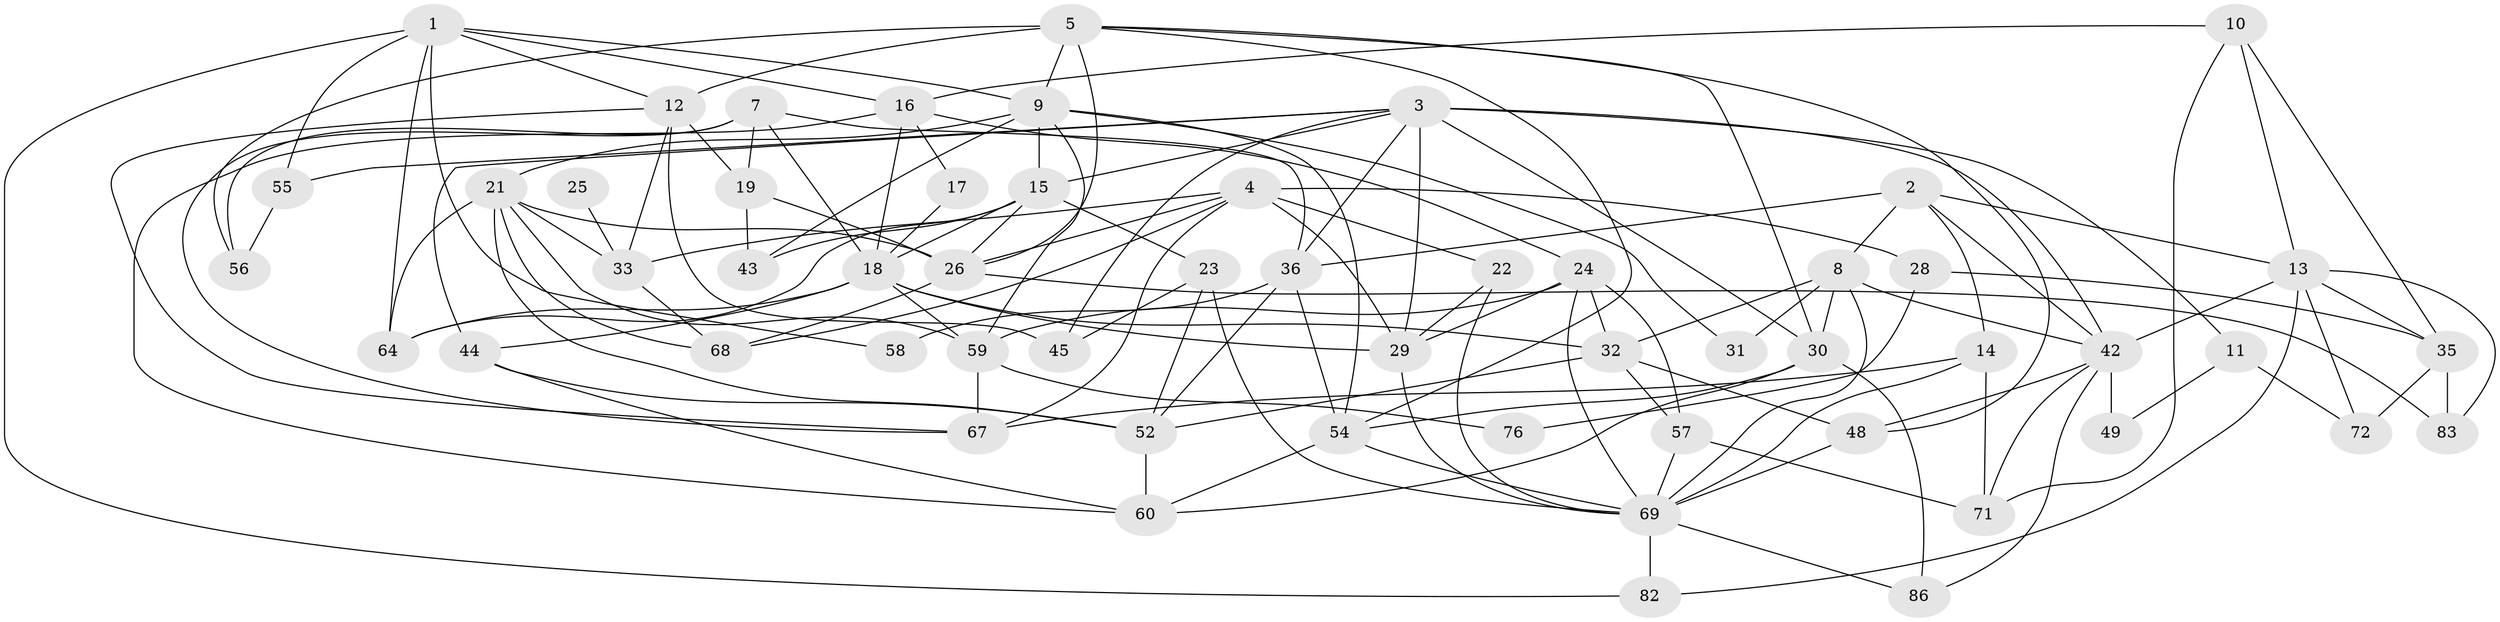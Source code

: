 // original degree distribution, {6: 0.11494252873563218, 5: 0.19540229885057472, 3: 0.2988505747126437, 2: 0.11494252873563218, 4: 0.2413793103448276, 7: 0.034482758620689655}
// Generated by graph-tools (version 1.1) at 2025/41/03/06/25 10:41:56]
// undirected, 56 vertices, 137 edges
graph export_dot {
graph [start="1"]
  node [color=gray90,style=filled];
  1 [super="+6"];
  2 [super="+41"];
  3 [super="+75"];
  4 [super="+39"];
  5 [super="+65"];
  7 [super="+53"];
  8 [super="+27"];
  9 [super="+47"];
  10;
  11;
  12 [super="+20"];
  13 [super="+38"];
  14;
  15 [super="+63"];
  16 [super="+34"];
  17;
  18 [super="+66"];
  19;
  21 [super="+37"];
  22;
  23 [super="+84"];
  24 [super="+40"];
  25;
  26 [super="+51"];
  28;
  29 [super="+77"];
  30 [super="+46"];
  31;
  32 [super="+61"];
  33 [super="+78"];
  35 [super="+79"];
  36 [super="+62"];
  42 [super="+87"];
  43;
  44 [super="+50"];
  45;
  48 [super="+85"];
  49;
  52;
  54 [super="+80"];
  55;
  56;
  57;
  58;
  59;
  60 [super="+74"];
  64;
  67 [super="+70"];
  68 [super="+73"];
  69 [super="+81"];
  71;
  72;
  76;
  82;
  83;
  86;
  1 -- 64;
  1 -- 12;
  1 -- 55;
  1 -- 58;
  1 -- 16;
  1 -- 82;
  1 -- 9;
  2 -- 36 [weight=2];
  2 -- 14;
  2 -- 8;
  2 -- 13;
  2 -- 42;
  3 -- 42;
  3 -- 44;
  3 -- 55;
  3 -- 11;
  3 -- 45;
  3 -- 30;
  3 -- 29;
  3 -- 36;
  3 -- 15;
  4 -- 26;
  4 -- 22;
  4 -- 28;
  4 -- 67;
  4 -- 33;
  4 -- 29;
  4 -- 68;
  5 -- 54;
  5 -- 26;
  5 -- 12 [weight=2];
  5 -- 48;
  5 -- 56;
  5 -- 9;
  5 -- 30;
  7 -- 56;
  7 -- 18;
  7 -- 67;
  7 -- 19;
  7 -- 36;
  8 -- 32;
  8 -- 30;
  8 -- 31;
  8 -- 69;
  8 -- 42;
  9 -- 43;
  9 -- 54;
  9 -- 21;
  9 -- 59;
  9 -- 31;
  9 -- 15;
  10 -- 71;
  10 -- 35;
  10 -- 13;
  10 -- 16;
  11 -- 72;
  11 -- 49;
  12 -- 19;
  12 -- 33;
  12 -- 45;
  12 -- 67;
  13 -- 82;
  13 -- 35;
  13 -- 83;
  13 -- 72;
  13 -- 42;
  14 -- 71;
  14 -- 67;
  14 -- 69;
  15 -- 18;
  15 -- 64;
  15 -- 23;
  15 -- 26;
  15 -- 43;
  16 -- 17;
  16 -- 60;
  16 -- 24;
  16 -- 18;
  17 -- 18;
  18 -- 29;
  18 -- 59;
  18 -- 64;
  18 -- 32;
  18 -- 44;
  19 -- 26;
  19 -- 43;
  21 -- 52;
  21 -- 26;
  21 -- 59;
  21 -- 64;
  21 -- 33;
  21 -- 68;
  22 -- 29;
  22 -- 69;
  23 -- 69;
  23 -- 45 [weight=2];
  23 -- 52;
  24 -- 59;
  24 -- 29;
  24 -- 32;
  24 -- 69;
  24 -- 57;
  25 -- 33 [weight=2];
  26 -- 83;
  26 -- 68;
  28 -- 35;
  28 -- 76;
  29 -- 69;
  30 -- 86;
  30 -- 60;
  30 -- 54;
  32 -- 57;
  32 -- 52;
  32 -- 48;
  33 -- 68;
  35 -- 72;
  35 -- 83;
  36 -- 52;
  36 -- 58 [weight=2];
  36 -- 54;
  42 -- 49;
  42 -- 71;
  42 -- 86;
  42 -- 48;
  44 -- 60;
  44 -- 52;
  48 -- 69;
  52 -- 60;
  54 -- 69;
  54 -- 60;
  55 -- 56;
  57 -- 69;
  57 -- 71;
  59 -- 76;
  59 -- 67;
  69 -- 82;
  69 -- 86;
}
